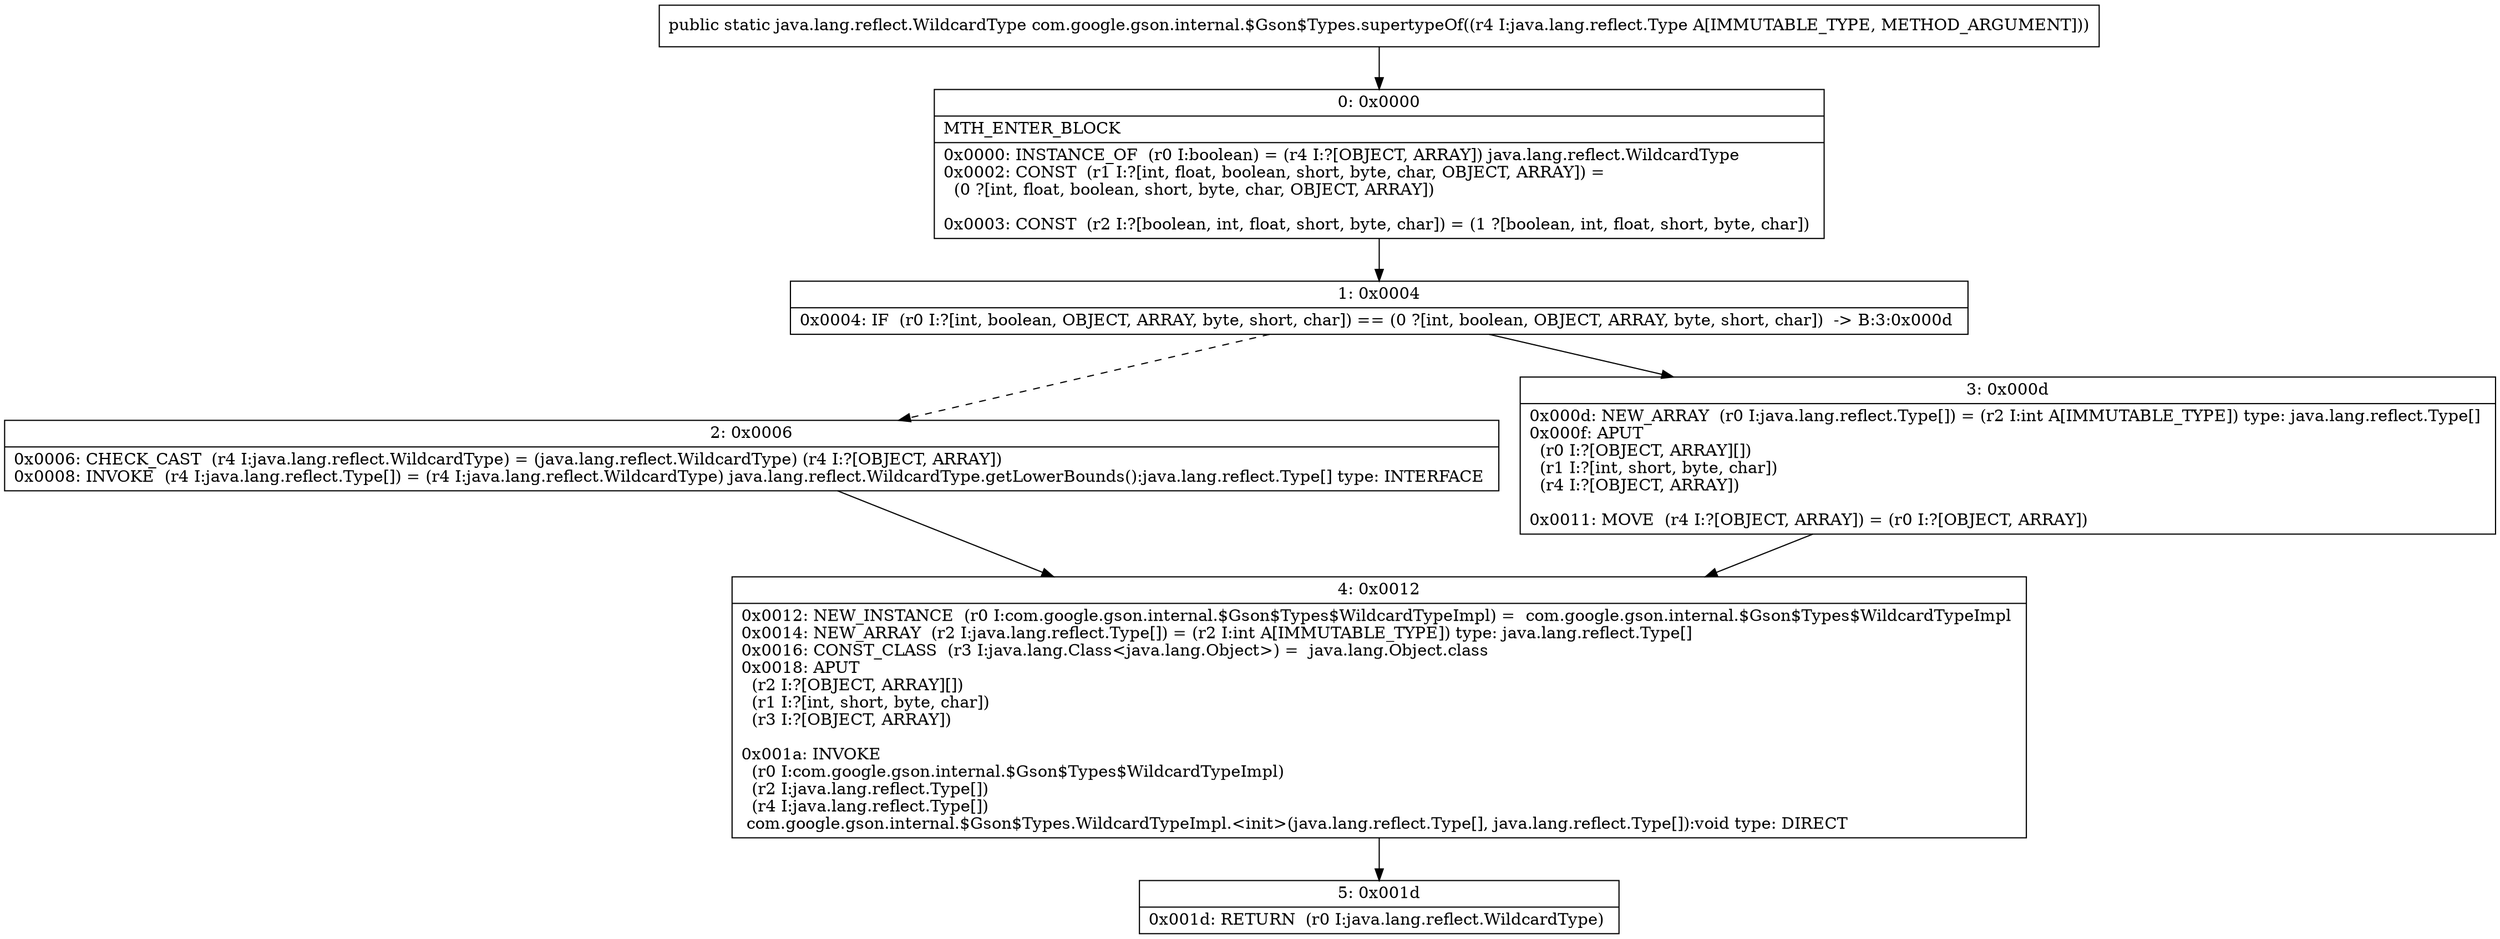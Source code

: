 digraph "CFG forcom.google.gson.internal.$Gson$Types.supertypeOf(Ljava\/lang\/reflect\/Type;)Ljava\/lang\/reflect\/WildcardType;" {
Node_0 [shape=record,label="{0\:\ 0x0000|MTH_ENTER_BLOCK\l|0x0000: INSTANCE_OF  (r0 I:boolean) = (r4 I:?[OBJECT, ARRAY]) java.lang.reflect.WildcardType \l0x0002: CONST  (r1 I:?[int, float, boolean, short, byte, char, OBJECT, ARRAY]) = \l  (0 ?[int, float, boolean, short, byte, char, OBJECT, ARRAY])\l \l0x0003: CONST  (r2 I:?[boolean, int, float, short, byte, char]) = (1 ?[boolean, int, float, short, byte, char]) \l}"];
Node_1 [shape=record,label="{1\:\ 0x0004|0x0004: IF  (r0 I:?[int, boolean, OBJECT, ARRAY, byte, short, char]) == (0 ?[int, boolean, OBJECT, ARRAY, byte, short, char])  \-\> B:3:0x000d \l}"];
Node_2 [shape=record,label="{2\:\ 0x0006|0x0006: CHECK_CAST  (r4 I:java.lang.reflect.WildcardType) = (java.lang.reflect.WildcardType) (r4 I:?[OBJECT, ARRAY]) \l0x0008: INVOKE  (r4 I:java.lang.reflect.Type[]) = (r4 I:java.lang.reflect.WildcardType) java.lang.reflect.WildcardType.getLowerBounds():java.lang.reflect.Type[] type: INTERFACE \l}"];
Node_3 [shape=record,label="{3\:\ 0x000d|0x000d: NEW_ARRAY  (r0 I:java.lang.reflect.Type[]) = (r2 I:int A[IMMUTABLE_TYPE]) type: java.lang.reflect.Type[] \l0x000f: APUT  \l  (r0 I:?[OBJECT, ARRAY][])\l  (r1 I:?[int, short, byte, char])\l  (r4 I:?[OBJECT, ARRAY])\l \l0x0011: MOVE  (r4 I:?[OBJECT, ARRAY]) = (r0 I:?[OBJECT, ARRAY]) \l}"];
Node_4 [shape=record,label="{4\:\ 0x0012|0x0012: NEW_INSTANCE  (r0 I:com.google.gson.internal.$Gson$Types$WildcardTypeImpl) =  com.google.gson.internal.$Gson$Types$WildcardTypeImpl \l0x0014: NEW_ARRAY  (r2 I:java.lang.reflect.Type[]) = (r2 I:int A[IMMUTABLE_TYPE]) type: java.lang.reflect.Type[] \l0x0016: CONST_CLASS  (r3 I:java.lang.Class\<java.lang.Object\>) =  java.lang.Object.class \l0x0018: APUT  \l  (r2 I:?[OBJECT, ARRAY][])\l  (r1 I:?[int, short, byte, char])\l  (r3 I:?[OBJECT, ARRAY])\l \l0x001a: INVOKE  \l  (r0 I:com.google.gson.internal.$Gson$Types$WildcardTypeImpl)\l  (r2 I:java.lang.reflect.Type[])\l  (r4 I:java.lang.reflect.Type[])\l com.google.gson.internal.$Gson$Types.WildcardTypeImpl.\<init\>(java.lang.reflect.Type[], java.lang.reflect.Type[]):void type: DIRECT \l}"];
Node_5 [shape=record,label="{5\:\ 0x001d|0x001d: RETURN  (r0 I:java.lang.reflect.WildcardType) \l}"];
MethodNode[shape=record,label="{public static java.lang.reflect.WildcardType com.google.gson.internal.$Gson$Types.supertypeOf((r4 I:java.lang.reflect.Type A[IMMUTABLE_TYPE, METHOD_ARGUMENT])) }"];
MethodNode -> Node_0;
Node_0 -> Node_1;
Node_1 -> Node_2[style=dashed];
Node_1 -> Node_3;
Node_2 -> Node_4;
Node_3 -> Node_4;
Node_4 -> Node_5;
}

